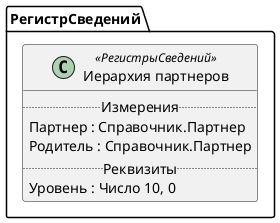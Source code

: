 ﻿@startuml ИерархияПартнеров
'!include templates.wsd
'..\include templates.wsd
class РегистрСведений.ИерархияПартнеров as "Иерархия партнеров" <<РегистрыСведений>>
{
..Измерения..
Партнер : Справочник.Партнер
Родитель : Справочник.Партнер
..Реквизиты..
Уровень : Число 10, 0
}
@enduml
